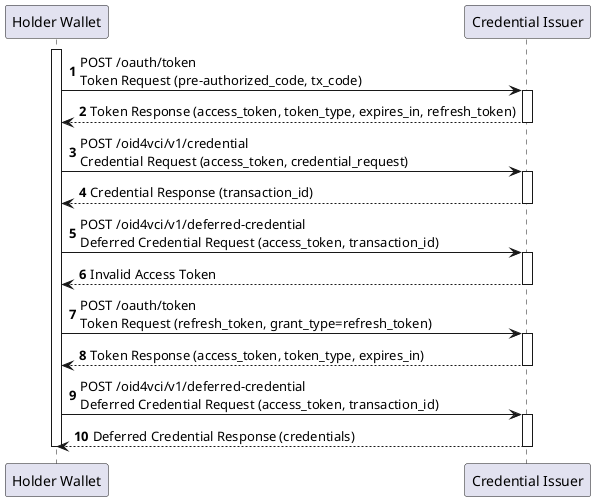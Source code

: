 @startuml
'https://plantuml.com/sequence-diagram

autonumber

participant "Holder Wallet" as wallet
participant "Credential Issuer" as issuer

activate wallet
wallet -> issuer++: POST /oauth/token\nToken Request (pre-authorized_code, tx_code)
issuer --> wallet--: Token Response (access_token, token_type, expires_in, refresh_token)

wallet -> issuer++: POST /oid4vci/v1/credential\nCredential Request (access_token, credential_request)
issuer --> wallet--: Credential Response (transaction_id)

wallet -> issuer++: POST /oid4vci/v1/deferred-credential\nDeferred Credential Request (access_token, transaction_id)
issuer --> wallet--: Invalid Access Token

wallet -> issuer++: POST /oauth/token\nToken Request (refresh_token, grant_type=refresh_token)
issuer --> wallet--: Token Response (access_token, token_type, expires_in)

wallet -> issuer++: POST /oid4vci/v1/deferred-credential\nDeferred Credential Request (access_token, transaction_id)
issuer --> wallet--: Deferred Credential Response (credentials)
deactivate wallet

@enduml
